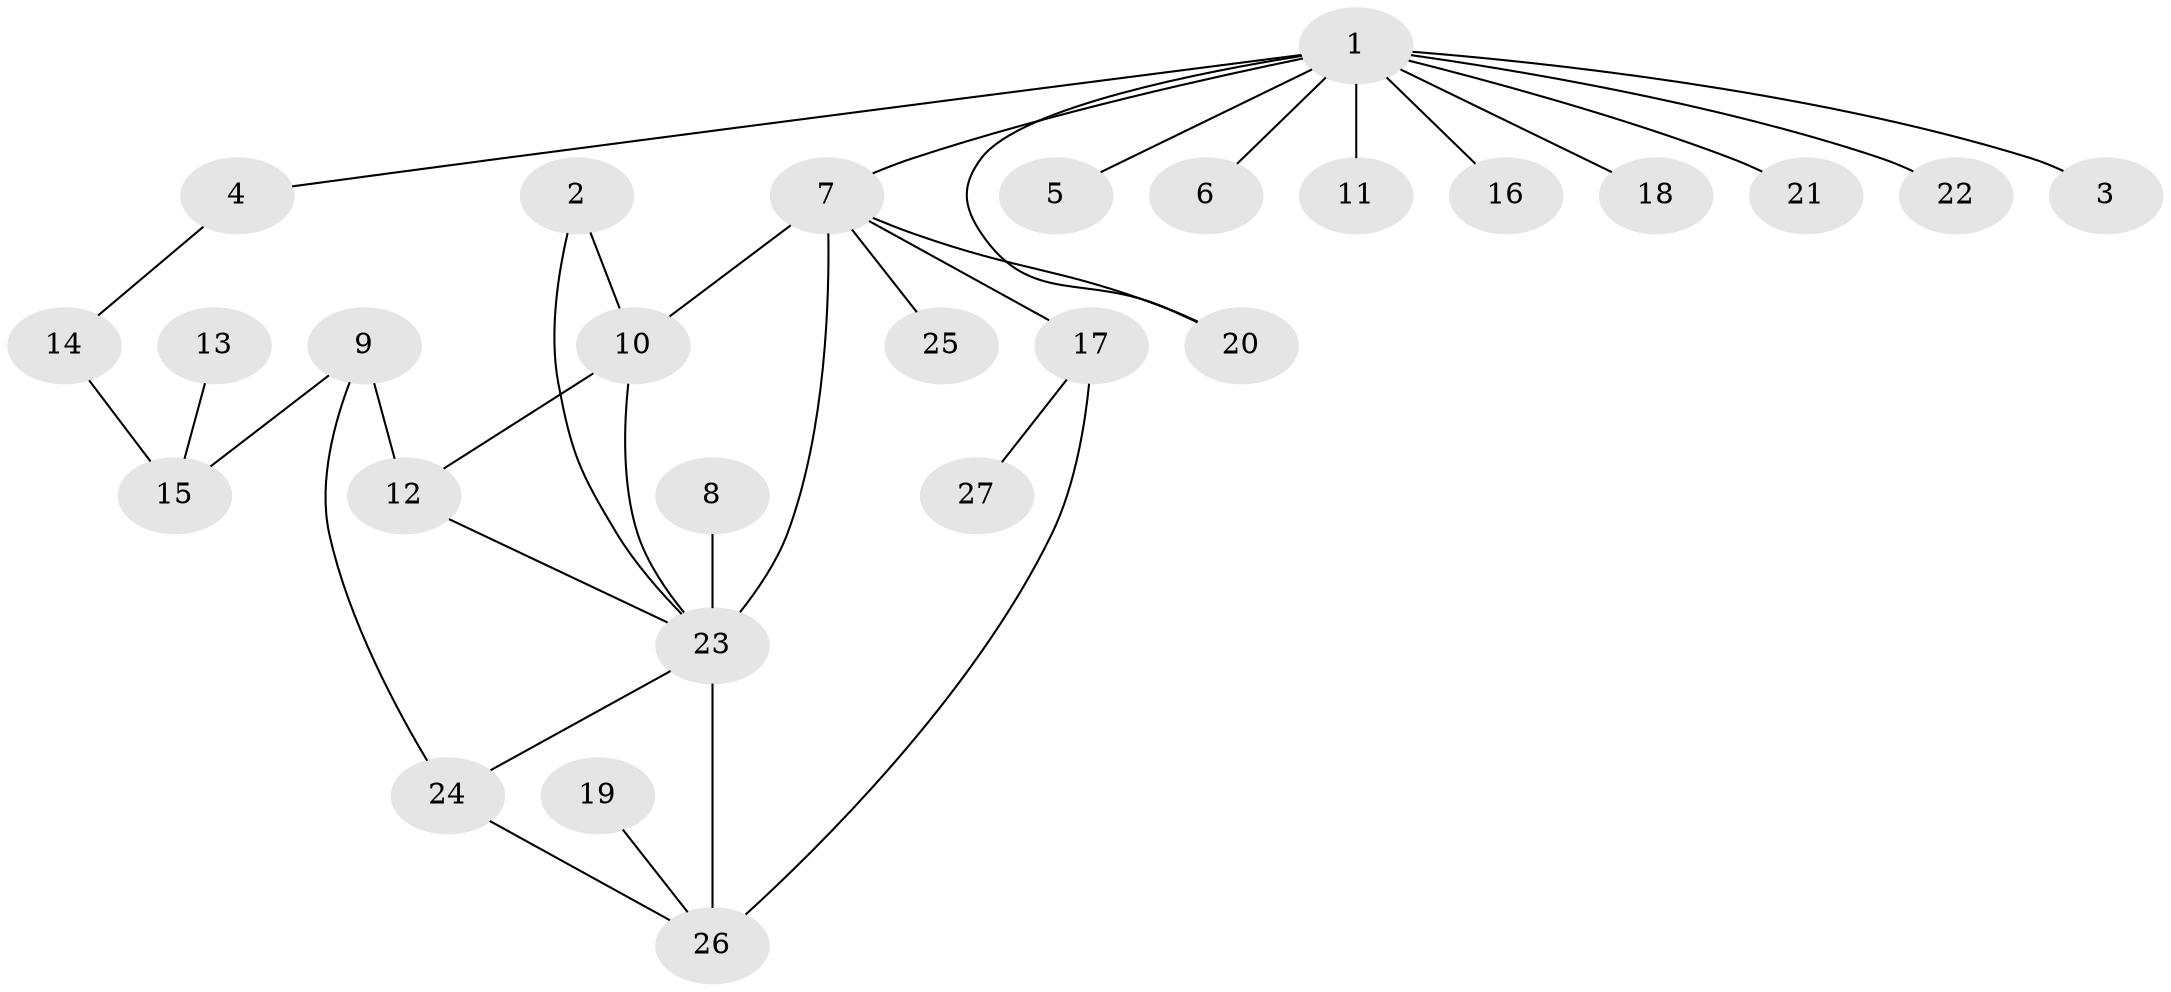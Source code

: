 // original degree distribution, {13: 0.018518518518518517, 9: 0.037037037037037035, 1: 0.42592592592592593, 2: 0.3148148148148148, 3: 0.1111111111111111, 4: 0.07407407407407407, 6: 0.018518518518518517}
// Generated by graph-tools (version 1.1) at 2025/01/03/09/25 03:01:47]
// undirected, 27 vertices, 34 edges
graph export_dot {
graph [start="1"]
  node [color=gray90,style=filled];
  1;
  2;
  3;
  4;
  5;
  6;
  7;
  8;
  9;
  10;
  11;
  12;
  13;
  14;
  15;
  16;
  17;
  18;
  19;
  20;
  21;
  22;
  23;
  24;
  25;
  26;
  27;
  1 -- 3 [weight=1.0];
  1 -- 4 [weight=1.0];
  1 -- 5 [weight=1.0];
  1 -- 6 [weight=1.0];
  1 -- 7 [weight=1.0];
  1 -- 11 [weight=1.0];
  1 -- 16 [weight=1.0];
  1 -- 18 [weight=1.0];
  1 -- 20 [weight=1.0];
  1 -- 21 [weight=1.0];
  1 -- 22 [weight=1.0];
  2 -- 10 [weight=1.0];
  2 -- 23 [weight=1.0];
  4 -- 14 [weight=1.0];
  7 -- 10 [weight=1.0];
  7 -- 17 [weight=1.0];
  7 -- 20 [weight=1.0];
  7 -- 23 [weight=3.0];
  7 -- 25 [weight=1.0];
  8 -- 23 [weight=1.0];
  9 -- 12 [weight=1.0];
  9 -- 15 [weight=1.0];
  9 -- 24 [weight=1.0];
  10 -- 12 [weight=1.0];
  10 -- 23 [weight=1.0];
  12 -- 23 [weight=1.0];
  13 -- 15 [weight=1.0];
  14 -- 15 [weight=1.0];
  17 -- 26 [weight=1.0];
  17 -- 27 [weight=1.0];
  19 -- 26 [weight=1.0];
  23 -- 24 [weight=1.0];
  23 -- 26 [weight=2.0];
  24 -- 26 [weight=1.0];
}
